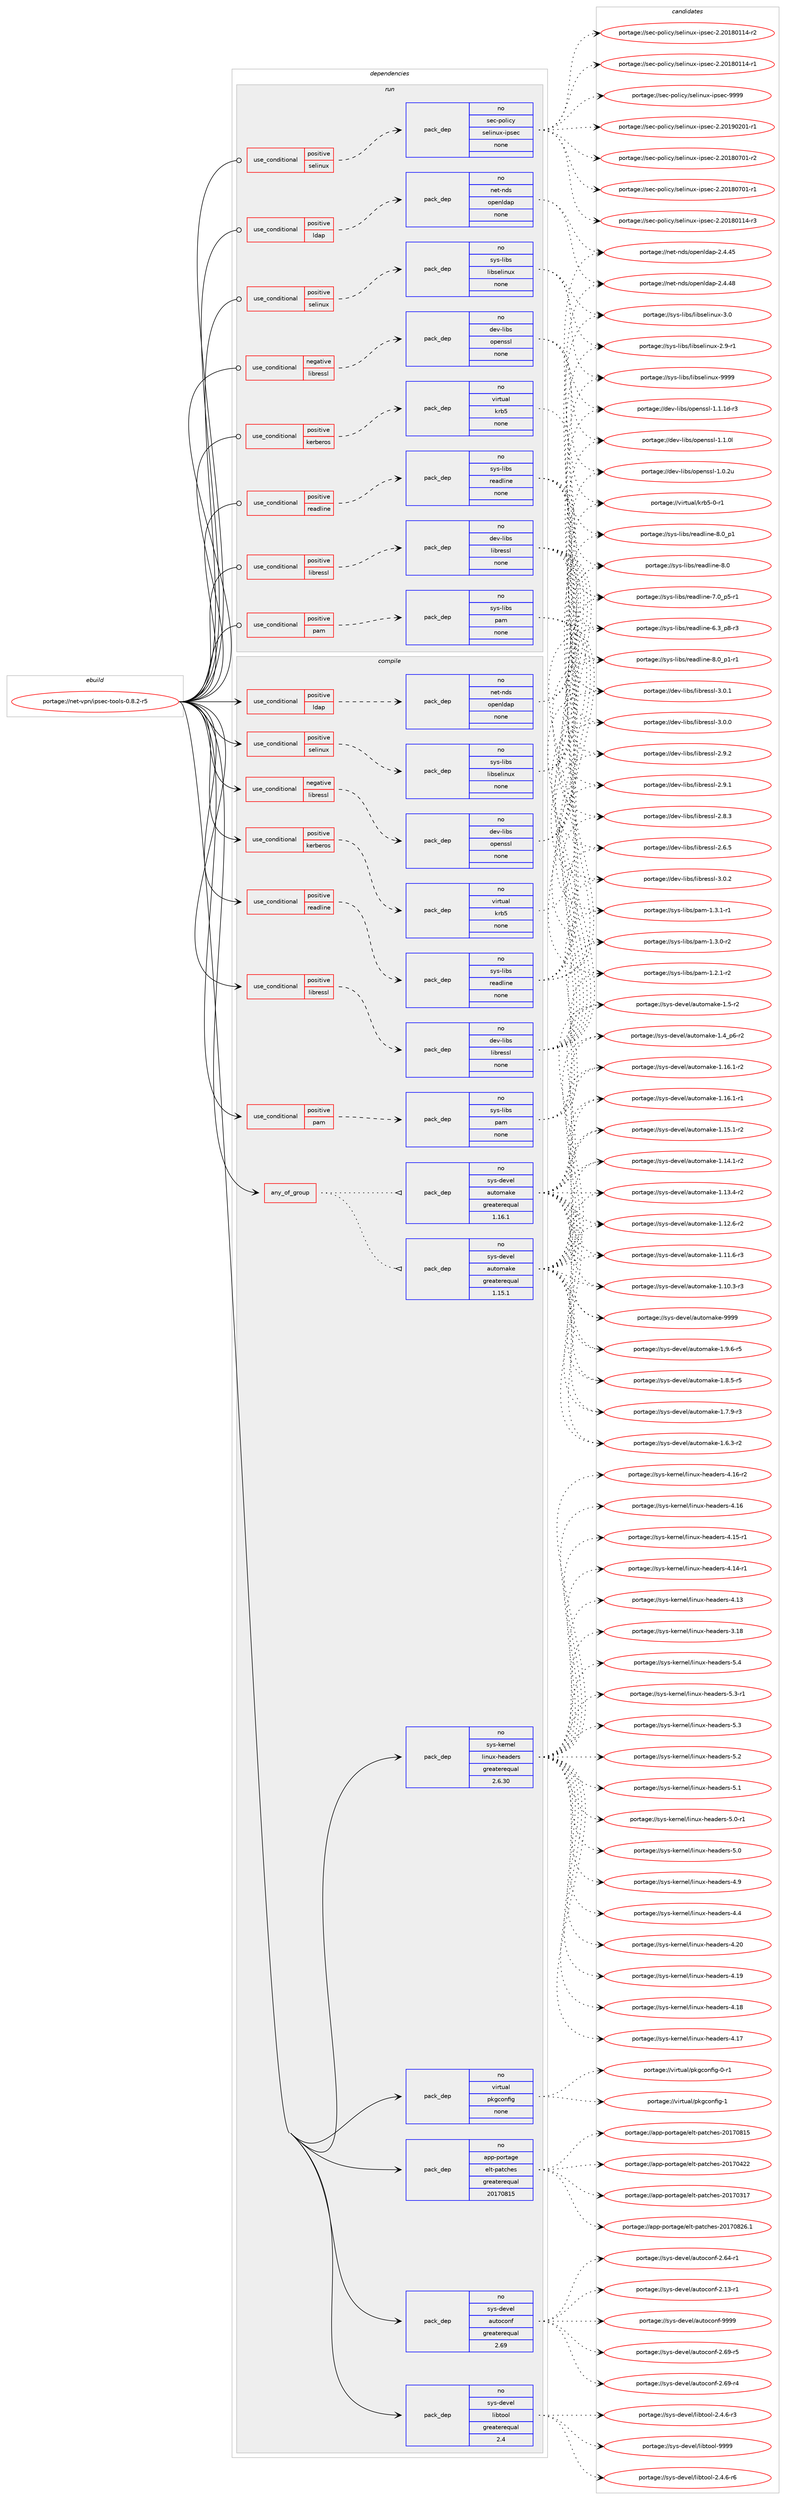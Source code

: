 digraph prolog {

# *************
# Graph options
# *************

newrank=true;
concentrate=true;
compound=true;
graph [rankdir=LR,fontname=Helvetica,fontsize=10,ranksep=1.5];#, ranksep=2.5, nodesep=0.2];
edge  [arrowhead=vee];
node  [fontname=Helvetica,fontsize=10];

# **********
# The ebuild
# **********

subgraph cluster_leftcol {
color=gray;
rank=same;
label=<<i>ebuild</i>>;
id [label="portage://net-vpn/ipsec-tools-0.8.2-r5", color=red, width=4, href="../net-vpn/ipsec-tools-0.8.2-r5.svg"];
}

# ****************
# The dependencies
# ****************

subgraph cluster_midcol {
color=gray;
label=<<i>dependencies</i>>;
subgraph cluster_compile {
fillcolor="#eeeeee";
style=filled;
label=<<i>compile</i>>;
subgraph any1892 {
dependency121969 [label=<<TABLE BORDER="0" CELLBORDER="1" CELLSPACING="0" CELLPADDING="4"><TR><TD CELLPADDING="10">any_of_group</TD></TR></TABLE>>, shape=none, color=red];subgraph pack96725 {
dependency121970 [label=<<TABLE BORDER="0" CELLBORDER="1" CELLSPACING="0" CELLPADDING="4" WIDTH="220"><TR><TD ROWSPAN="6" CELLPADDING="30">pack_dep</TD></TR><TR><TD WIDTH="110">no</TD></TR><TR><TD>sys-devel</TD></TR><TR><TD>automake</TD></TR><TR><TD>greaterequal</TD></TR><TR><TD>1.16.1</TD></TR></TABLE>>, shape=none, color=blue];
}
dependency121969:e -> dependency121970:w [weight=20,style="dotted",arrowhead="oinv"];
subgraph pack96726 {
dependency121971 [label=<<TABLE BORDER="0" CELLBORDER="1" CELLSPACING="0" CELLPADDING="4" WIDTH="220"><TR><TD ROWSPAN="6" CELLPADDING="30">pack_dep</TD></TR><TR><TD WIDTH="110">no</TD></TR><TR><TD>sys-devel</TD></TR><TR><TD>automake</TD></TR><TR><TD>greaterequal</TD></TR><TR><TD>1.15.1</TD></TR></TABLE>>, shape=none, color=blue];
}
dependency121969:e -> dependency121971:w [weight=20,style="dotted",arrowhead="oinv"];
}
id:e -> dependency121969:w [weight=20,style="solid",arrowhead="vee"];
subgraph cond23264 {
dependency121972 [label=<<TABLE BORDER="0" CELLBORDER="1" CELLSPACING="0" CELLPADDING="4"><TR><TD ROWSPAN="3" CELLPADDING="10">use_conditional</TD></TR><TR><TD>negative</TD></TR><TR><TD>libressl</TD></TR></TABLE>>, shape=none, color=red];
subgraph pack96727 {
dependency121973 [label=<<TABLE BORDER="0" CELLBORDER="1" CELLSPACING="0" CELLPADDING="4" WIDTH="220"><TR><TD ROWSPAN="6" CELLPADDING="30">pack_dep</TD></TR><TR><TD WIDTH="110">no</TD></TR><TR><TD>dev-libs</TD></TR><TR><TD>openssl</TD></TR><TR><TD>none</TD></TR><TR><TD></TD></TR></TABLE>>, shape=none, color=blue];
}
dependency121972:e -> dependency121973:w [weight=20,style="dashed",arrowhead="vee"];
}
id:e -> dependency121972:w [weight=20,style="solid",arrowhead="vee"];
subgraph cond23265 {
dependency121974 [label=<<TABLE BORDER="0" CELLBORDER="1" CELLSPACING="0" CELLPADDING="4"><TR><TD ROWSPAN="3" CELLPADDING="10">use_conditional</TD></TR><TR><TD>positive</TD></TR><TR><TD>kerberos</TD></TR></TABLE>>, shape=none, color=red];
subgraph pack96728 {
dependency121975 [label=<<TABLE BORDER="0" CELLBORDER="1" CELLSPACING="0" CELLPADDING="4" WIDTH="220"><TR><TD ROWSPAN="6" CELLPADDING="30">pack_dep</TD></TR><TR><TD WIDTH="110">no</TD></TR><TR><TD>virtual</TD></TR><TR><TD>krb5</TD></TR><TR><TD>none</TD></TR><TR><TD></TD></TR></TABLE>>, shape=none, color=blue];
}
dependency121974:e -> dependency121975:w [weight=20,style="dashed",arrowhead="vee"];
}
id:e -> dependency121974:w [weight=20,style="solid",arrowhead="vee"];
subgraph cond23266 {
dependency121976 [label=<<TABLE BORDER="0" CELLBORDER="1" CELLSPACING="0" CELLPADDING="4"><TR><TD ROWSPAN="3" CELLPADDING="10">use_conditional</TD></TR><TR><TD>positive</TD></TR><TR><TD>ldap</TD></TR></TABLE>>, shape=none, color=red];
subgraph pack96729 {
dependency121977 [label=<<TABLE BORDER="0" CELLBORDER="1" CELLSPACING="0" CELLPADDING="4" WIDTH="220"><TR><TD ROWSPAN="6" CELLPADDING="30">pack_dep</TD></TR><TR><TD WIDTH="110">no</TD></TR><TR><TD>net-nds</TD></TR><TR><TD>openldap</TD></TR><TR><TD>none</TD></TR><TR><TD></TD></TR></TABLE>>, shape=none, color=blue];
}
dependency121976:e -> dependency121977:w [weight=20,style="dashed",arrowhead="vee"];
}
id:e -> dependency121976:w [weight=20,style="solid",arrowhead="vee"];
subgraph cond23267 {
dependency121978 [label=<<TABLE BORDER="0" CELLBORDER="1" CELLSPACING="0" CELLPADDING="4"><TR><TD ROWSPAN="3" CELLPADDING="10">use_conditional</TD></TR><TR><TD>positive</TD></TR><TR><TD>libressl</TD></TR></TABLE>>, shape=none, color=red];
subgraph pack96730 {
dependency121979 [label=<<TABLE BORDER="0" CELLBORDER="1" CELLSPACING="0" CELLPADDING="4" WIDTH="220"><TR><TD ROWSPAN="6" CELLPADDING="30">pack_dep</TD></TR><TR><TD WIDTH="110">no</TD></TR><TR><TD>dev-libs</TD></TR><TR><TD>libressl</TD></TR><TR><TD>none</TD></TR><TR><TD></TD></TR></TABLE>>, shape=none, color=blue];
}
dependency121978:e -> dependency121979:w [weight=20,style="dashed",arrowhead="vee"];
}
id:e -> dependency121978:w [weight=20,style="solid",arrowhead="vee"];
subgraph cond23268 {
dependency121980 [label=<<TABLE BORDER="0" CELLBORDER="1" CELLSPACING="0" CELLPADDING="4"><TR><TD ROWSPAN="3" CELLPADDING="10">use_conditional</TD></TR><TR><TD>positive</TD></TR><TR><TD>pam</TD></TR></TABLE>>, shape=none, color=red];
subgraph pack96731 {
dependency121981 [label=<<TABLE BORDER="0" CELLBORDER="1" CELLSPACING="0" CELLPADDING="4" WIDTH="220"><TR><TD ROWSPAN="6" CELLPADDING="30">pack_dep</TD></TR><TR><TD WIDTH="110">no</TD></TR><TR><TD>sys-libs</TD></TR><TR><TD>pam</TD></TR><TR><TD>none</TD></TR><TR><TD></TD></TR></TABLE>>, shape=none, color=blue];
}
dependency121980:e -> dependency121981:w [weight=20,style="dashed",arrowhead="vee"];
}
id:e -> dependency121980:w [weight=20,style="solid",arrowhead="vee"];
subgraph cond23269 {
dependency121982 [label=<<TABLE BORDER="0" CELLBORDER="1" CELLSPACING="0" CELLPADDING="4"><TR><TD ROWSPAN="3" CELLPADDING="10">use_conditional</TD></TR><TR><TD>positive</TD></TR><TR><TD>readline</TD></TR></TABLE>>, shape=none, color=red];
subgraph pack96732 {
dependency121983 [label=<<TABLE BORDER="0" CELLBORDER="1" CELLSPACING="0" CELLPADDING="4" WIDTH="220"><TR><TD ROWSPAN="6" CELLPADDING="30">pack_dep</TD></TR><TR><TD WIDTH="110">no</TD></TR><TR><TD>sys-libs</TD></TR><TR><TD>readline</TD></TR><TR><TD>none</TD></TR><TR><TD></TD></TR></TABLE>>, shape=none, color=blue];
}
dependency121982:e -> dependency121983:w [weight=20,style="dashed",arrowhead="vee"];
}
id:e -> dependency121982:w [weight=20,style="solid",arrowhead="vee"];
subgraph cond23270 {
dependency121984 [label=<<TABLE BORDER="0" CELLBORDER="1" CELLSPACING="0" CELLPADDING="4"><TR><TD ROWSPAN="3" CELLPADDING="10">use_conditional</TD></TR><TR><TD>positive</TD></TR><TR><TD>selinux</TD></TR></TABLE>>, shape=none, color=red];
subgraph pack96733 {
dependency121985 [label=<<TABLE BORDER="0" CELLBORDER="1" CELLSPACING="0" CELLPADDING="4" WIDTH="220"><TR><TD ROWSPAN="6" CELLPADDING="30">pack_dep</TD></TR><TR><TD WIDTH="110">no</TD></TR><TR><TD>sys-libs</TD></TR><TR><TD>libselinux</TD></TR><TR><TD>none</TD></TR><TR><TD></TD></TR></TABLE>>, shape=none, color=blue];
}
dependency121984:e -> dependency121985:w [weight=20,style="dashed",arrowhead="vee"];
}
id:e -> dependency121984:w [weight=20,style="solid",arrowhead="vee"];
subgraph pack96734 {
dependency121986 [label=<<TABLE BORDER="0" CELLBORDER="1" CELLSPACING="0" CELLPADDING="4" WIDTH="220"><TR><TD ROWSPAN="6" CELLPADDING="30">pack_dep</TD></TR><TR><TD WIDTH="110">no</TD></TR><TR><TD>app-portage</TD></TR><TR><TD>elt-patches</TD></TR><TR><TD>greaterequal</TD></TR><TR><TD>20170815</TD></TR></TABLE>>, shape=none, color=blue];
}
id:e -> dependency121986:w [weight=20,style="solid",arrowhead="vee"];
subgraph pack96735 {
dependency121987 [label=<<TABLE BORDER="0" CELLBORDER="1" CELLSPACING="0" CELLPADDING="4" WIDTH="220"><TR><TD ROWSPAN="6" CELLPADDING="30">pack_dep</TD></TR><TR><TD WIDTH="110">no</TD></TR><TR><TD>sys-devel</TD></TR><TR><TD>autoconf</TD></TR><TR><TD>greaterequal</TD></TR><TR><TD>2.69</TD></TR></TABLE>>, shape=none, color=blue];
}
id:e -> dependency121987:w [weight=20,style="solid",arrowhead="vee"];
subgraph pack96736 {
dependency121988 [label=<<TABLE BORDER="0" CELLBORDER="1" CELLSPACING="0" CELLPADDING="4" WIDTH="220"><TR><TD ROWSPAN="6" CELLPADDING="30">pack_dep</TD></TR><TR><TD WIDTH="110">no</TD></TR><TR><TD>sys-devel</TD></TR><TR><TD>libtool</TD></TR><TR><TD>greaterequal</TD></TR><TR><TD>2.4</TD></TR></TABLE>>, shape=none, color=blue];
}
id:e -> dependency121988:w [weight=20,style="solid",arrowhead="vee"];
subgraph pack96737 {
dependency121989 [label=<<TABLE BORDER="0" CELLBORDER="1" CELLSPACING="0" CELLPADDING="4" WIDTH="220"><TR><TD ROWSPAN="6" CELLPADDING="30">pack_dep</TD></TR><TR><TD WIDTH="110">no</TD></TR><TR><TD>sys-kernel</TD></TR><TR><TD>linux-headers</TD></TR><TR><TD>greaterequal</TD></TR><TR><TD>2.6.30</TD></TR></TABLE>>, shape=none, color=blue];
}
id:e -> dependency121989:w [weight=20,style="solid",arrowhead="vee"];
subgraph pack96738 {
dependency121990 [label=<<TABLE BORDER="0" CELLBORDER="1" CELLSPACING="0" CELLPADDING="4" WIDTH="220"><TR><TD ROWSPAN="6" CELLPADDING="30">pack_dep</TD></TR><TR><TD WIDTH="110">no</TD></TR><TR><TD>virtual</TD></TR><TR><TD>pkgconfig</TD></TR><TR><TD>none</TD></TR><TR><TD></TD></TR></TABLE>>, shape=none, color=blue];
}
id:e -> dependency121990:w [weight=20,style="solid",arrowhead="vee"];
}
subgraph cluster_compileandrun {
fillcolor="#eeeeee";
style=filled;
label=<<i>compile and run</i>>;
}
subgraph cluster_run {
fillcolor="#eeeeee";
style=filled;
label=<<i>run</i>>;
subgraph cond23271 {
dependency121991 [label=<<TABLE BORDER="0" CELLBORDER="1" CELLSPACING="0" CELLPADDING="4"><TR><TD ROWSPAN="3" CELLPADDING="10">use_conditional</TD></TR><TR><TD>negative</TD></TR><TR><TD>libressl</TD></TR></TABLE>>, shape=none, color=red];
subgraph pack96739 {
dependency121992 [label=<<TABLE BORDER="0" CELLBORDER="1" CELLSPACING="0" CELLPADDING="4" WIDTH="220"><TR><TD ROWSPAN="6" CELLPADDING="30">pack_dep</TD></TR><TR><TD WIDTH="110">no</TD></TR><TR><TD>dev-libs</TD></TR><TR><TD>openssl</TD></TR><TR><TD>none</TD></TR><TR><TD></TD></TR></TABLE>>, shape=none, color=blue];
}
dependency121991:e -> dependency121992:w [weight=20,style="dashed",arrowhead="vee"];
}
id:e -> dependency121991:w [weight=20,style="solid",arrowhead="odot"];
subgraph cond23272 {
dependency121993 [label=<<TABLE BORDER="0" CELLBORDER="1" CELLSPACING="0" CELLPADDING="4"><TR><TD ROWSPAN="3" CELLPADDING="10">use_conditional</TD></TR><TR><TD>positive</TD></TR><TR><TD>kerberos</TD></TR></TABLE>>, shape=none, color=red];
subgraph pack96740 {
dependency121994 [label=<<TABLE BORDER="0" CELLBORDER="1" CELLSPACING="0" CELLPADDING="4" WIDTH="220"><TR><TD ROWSPAN="6" CELLPADDING="30">pack_dep</TD></TR><TR><TD WIDTH="110">no</TD></TR><TR><TD>virtual</TD></TR><TR><TD>krb5</TD></TR><TR><TD>none</TD></TR><TR><TD></TD></TR></TABLE>>, shape=none, color=blue];
}
dependency121993:e -> dependency121994:w [weight=20,style="dashed",arrowhead="vee"];
}
id:e -> dependency121993:w [weight=20,style="solid",arrowhead="odot"];
subgraph cond23273 {
dependency121995 [label=<<TABLE BORDER="0" CELLBORDER="1" CELLSPACING="0" CELLPADDING="4"><TR><TD ROWSPAN="3" CELLPADDING="10">use_conditional</TD></TR><TR><TD>positive</TD></TR><TR><TD>ldap</TD></TR></TABLE>>, shape=none, color=red];
subgraph pack96741 {
dependency121996 [label=<<TABLE BORDER="0" CELLBORDER="1" CELLSPACING="0" CELLPADDING="4" WIDTH="220"><TR><TD ROWSPAN="6" CELLPADDING="30">pack_dep</TD></TR><TR><TD WIDTH="110">no</TD></TR><TR><TD>net-nds</TD></TR><TR><TD>openldap</TD></TR><TR><TD>none</TD></TR><TR><TD></TD></TR></TABLE>>, shape=none, color=blue];
}
dependency121995:e -> dependency121996:w [weight=20,style="dashed",arrowhead="vee"];
}
id:e -> dependency121995:w [weight=20,style="solid",arrowhead="odot"];
subgraph cond23274 {
dependency121997 [label=<<TABLE BORDER="0" CELLBORDER="1" CELLSPACING="0" CELLPADDING="4"><TR><TD ROWSPAN="3" CELLPADDING="10">use_conditional</TD></TR><TR><TD>positive</TD></TR><TR><TD>libressl</TD></TR></TABLE>>, shape=none, color=red];
subgraph pack96742 {
dependency121998 [label=<<TABLE BORDER="0" CELLBORDER="1" CELLSPACING="0" CELLPADDING="4" WIDTH="220"><TR><TD ROWSPAN="6" CELLPADDING="30">pack_dep</TD></TR><TR><TD WIDTH="110">no</TD></TR><TR><TD>dev-libs</TD></TR><TR><TD>libressl</TD></TR><TR><TD>none</TD></TR><TR><TD></TD></TR></TABLE>>, shape=none, color=blue];
}
dependency121997:e -> dependency121998:w [weight=20,style="dashed",arrowhead="vee"];
}
id:e -> dependency121997:w [weight=20,style="solid",arrowhead="odot"];
subgraph cond23275 {
dependency121999 [label=<<TABLE BORDER="0" CELLBORDER="1" CELLSPACING="0" CELLPADDING="4"><TR><TD ROWSPAN="3" CELLPADDING="10">use_conditional</TD></TR><TR><TD>positive</TD></TR><TR><TD>pam</TD></TR></TABLE>>, shape=none, color=red];
subgraph pack96743 {
dependency122000 [label=<<TABLE BORDER="0" CELLBORDER="1" CELLSPACING="0" CELLPADDING="4" WIDTH="220"><TR><TD ROWSPAN="6" CELLPADDING="30">pack_dep</TD></TR><TR><TD WIDTH="110">no</TD></TR><TR><TD>sys-libs</TD></TR><TR><TD>pam</TD></TR><TR><TD>none</TD></TR><TR><TD></TD></TR></TABLE>>, shape=none, color=blue];
}
dependency121999:e -> dependency122000:w [weight=20,style="dashed",arrowhead="vee"];
}
id:e -> dependency121999:w [weight=20,style="solid",arrowhead="odot"];
subgraph cond23276 {
dependency122001 [label=<<TABLE BORDER="0" CELLBORDER="1" CELLSPACING="0" CELLPADDING="4"><TR><TD ROWSPAN="3" CELLPADDING="10">use_conditional</TD></TR><TR><TD>positive</TD></TR><TR><TD>readline</TD></TR></TABLE>>, shape=none, color=red];
subgraph pack96744 {
dependency122002 [label=<<TABLE BORDER="0" CELLBORDER="1" CELLSPACING="0" CELLPADDING="4" WIDTH="220"><TR><TD ROWSPAN="6" CELLPADDING="30">pack_dep</TD></TR><TR><TD WIDTH="110">no</TD></TR><TR><TD>sys-libs</TD></TR><TR><TD>readline</TD></TR><TR><TD>none</TD></TR><TR><TD></TD></TR></TABLE>>, shape=none, color=blue];
}
dependency122001:e -> dependency122002:w [weight=20,style="dashed",arrowhead="vee"];
}
id:e -> dependency122001:w [weight=20,style="solid",arrowhead="odot"];
subgraph cond23277 {
dependency122003 [label=<<TABLE BORDER="0" CELLBORDER="1" CELLSPACING="0" CELLPADDING="4"><TR><TD ROWSPAN="3" CELLPADDING="10">use_conditional</TD></TR><TR><TD>positive</TD></TR><TR><TD>selinux</TD></TR></TABLE>>, shape=none, color=red];
subgraph pack96745 {
dependency122004 [label=<<TABLE BORDER="0" CELLBORDER="1" CELLSPACING="0" CELLPADDING="4" WIDTH="220"><TR><TD ROWSPAN="6" CELLPADDING="30">pack_dep</TD></TR><TR><TD WIDTH="110">no</TD></TR><TR><TD>sec-policy</TD></TR><TR><TD>selinux-ipsec</TD></TR><TR><TD>none</TD></TR><TR><TD></TD></TR></TABLE>>, shape=none, color=blue];
}
dependency122003:e -> dependency122004:w [weight=20,style="dashed",arrowhead="vee"];
}
id:e -> dependency122003:w [weight=20,style="solid",arrowhead="odot"];
subgraph cond23278 {
dependency122005 [label=<<TABLE BORDER="0" CELLBORDER="1" CELLSPACING="0" CELLPADDING="4"><TR><TD ROWSPAN="3" CELLPADDING="10">use_conditional</TD></TR><TR><TD>positive</TD></TR><TR><TD>selinux</TD></TR></TABLE>>, shape=none, color=red];
subgraph pack96746 {
dependency122006 [label=<<TABLE BORDER="0" CELLBORDER="1" CELLSPACING="0" CELLPADDING="4" WIDTH="220"><TR><TD ROWSPAN="6" CELLPADDING="30">pack_dep</TD></TR><TR><TD WIDTH="110">no</TD></TR><TR><TD>sys-libs</TD></TR><TR><TD>libselinux</TD></TR><TR><TD>none</TD></TR><TR><TD></TD></TR></TABLE>>, shape=none, color=blue];
}
dependency122005:e -> dependency122006:w [weight=20,style="dashed",arrowhead="vee"];
}
id:e -> dependency122005:w [weight=20,style="solid",arrowhead="odot"];
}
}

# **************
# The candidates
# **************

subgraph cluster_choices {
rank=same;
color=gray;
label=<<i>candidates</i>>;

subgraph choice96725 {
color=black;
nodesep=1;
choice115121115451001011181011084797117116111109971071014557575757 [label="portage://sys-devel/automake-9999", color=red, width=4,href="../sys-devel/automake-9999.svg"];
choice115121115451001011181011084797117116111109971071014549465746544511453 [label="portage://sys-devel/automake-1.9.6-r5", color=red, width=4,href="../sys-devel/automake-1.9.6-r5.svg"];
choice115121115451001011181011084797117116111109971071014549465646534511453 [label="portage://sys-devel/automake-1.8.5-r5", color=red, width=4,href="../sys-devel/automake-1.8.5-r5.svg"];
choice115121115451001011181011084797117116111109971071014549465546574511451 [label="portage://sys-devel/automake-1.7.9-r3", color=red, width=4,href="../sys-devel/automake-1.7.9-r3.svg"];
choice115121115451001011181011084797117116111109971071014549465446514511450 [label="portage://sys-devel/automake-1.6.3-r2", color=red, width=4,href="../sys-devel/automake-1.6.3-r2.svg"];
choice11512111545100101118101108479711711611110997107101454946534511450 [label="portage://sys-devel/automake-1.5-r2", color=red, width=4,href="../sys-devel/automake-1.5-r2.svg"];
choice115121115451001011181011084797117116111109971071014549465295112544511450 [label="portage://sys-devel/automake-1.4_p6-r2", color=red, width=4,href="../sys-devel/automake-1.4_p6-r2.svg"];
choice11512111545100101118101108479711711611110997107101454946495446494511450 [label="portage://sys-devel/automake-1.16.1-r2", color=red, width=4,href="../sys-devel/automake-1.16.1-r2.svg"];
choice11512111545100101118101108479711711611110997107101454946495446494511449 [label="portage://sys-devel/automake-1.16.1-r1", color=red, width=4,href="../sys-devel/automake-1.16.1-r1.svg"];
choice11512111545100101118101108479711711611110997107101454946495346494511450 [label="portage://sys-devel/automake-1.15.1-r2", color=red, width=4,href="../sys-devel/automake-1.15.1-r2.svg"];
choice11512111545100101118101108479711711611110997107101454946495246494511450 [label="portage://sys-devel/automake-1.14.1-r2", color=red, width=4,href="../sys-devel/automake-1.14.1-r2.svg"];
choice11512111545100101118101108479711711611110997107101454946495146524511450 [label="portage://sys-devel/automake-1.13.4-r2", color=red, width=4,href="../sys-devel/automake-1.13.4-r2.svg"];
choice11512111545100101118101108479711711611110997107101454946495046544511450 [label="portage://sys-devel/automake-1.12.6-r2", color=red, width=4,href="../sys-devel/automake-1.12.6-r2.svg"];
choice11512111545100101118101108479711711611110997107101454946494946544511451 [label="portage://sys-devel/automake-1.11.6-r3", color=red, width=4,href="../sys-devel/automake-1.11.6-r3.svg"];
choice11512111545100101118101108479711711611110997107101454946494846514511451 [label="portage://sys-devel/automake-1.10.3-r3", color=red, width=4,href="../sys-devel/automake-1.10.3-r3.svg"];
dependency121970:e -> choice115121115451001011181011084797117116111109971071014557575757:w [style=dotted,weight="100"];
dependency121970:e -> choice115121115451001011181011084797117116111109971071014549465746544511453:w [style=dotted,weight="100"];
dependency121970:e -> choice115121115451001011181011084797117116111109971071014549465646534511453:w [style=dotted,weight="100"];
dependency121970:e -> choice115121115451001011181011084797117116111109971071014549465546574511451:w [style=dotted,weight="100"];
dependency121970:e -> choice115121115451001011181011084797117116111109971071014549465446514511450:w [style=dotted,weight="100"];
dependency121970:e -> choice11512111545100101118101108479711711611110997107101454946534511450:w [style=dotted,weight="100"];
dependency121970:e -> choice115121115451001011181011084797117116111109971071014549465295112544511450:w [style=dotted,weight="100"];
dependency121970:e -> choice11512111545100101118101108479711711611110997107101454946495446494511450:w [style=dotted,weight="100"];
dependency121970:e -> choice11512111545100101118101108479711711611110997107101454946495446494511449:w [style=dotted,weight="100"];
dependency121970:e -> choice11512111545100101118101108479711711611110997107101454946495346494511450:w [style=dotted,weight="100"];
dependency121970:e -> choice11512111545100101118101108479711711611110997107101454946495246494511450:w [style=dotted,weight="100"];
dependency121970:e -> choice11512111545100101118101108479711711611110997107101454946495146524511450:w [style=dotted,weight="100"];
dependency121970:e -> choice11512111545100101118101108479711711611110997107101454946495046544511450:w [style=dotted,weight="100"];
dependency121970:e -> choice11512111545100101118101108479711711611110997107101454946494946544511451:w [style=dotted,weight="100"];
dependency121970:e -> choice11512111545100101118101108479711711611110997107101454946494846514511451:w [style=dotted,weight="100"];
}
subgraph choice96726 {
color=black;
nodesep=1;
choice115121115451001011181011084797117116111109971071014557575757 [label="portage://sys-devel/automake-9999", color=red, width=4,href="../sys-devel/automake-9999.svg"];
choice115121115451001011181011084797117116111109971071014549465746544511453 [label="portage://sys-devel/automake-1.9.6-r5", color=red, width=4,href="../sys-devel/automake-1.9.6-r5.svg"];
choice115121115451001011181011084797117116111109971071014549465646534511453 [label="portage://sys-devel/automake-1.8.5-r5", color=red, width=4,href="../sys-devel/automake-1.8.5-r5.svg"];
choice115121115451001011181011084797117116111109971071014549465546574511451 [label="portage://sys-devel/automake-1.7.9-r3", color=red, width=4,href="../sys-devel/automake-1.7.9-r3.svg"];
choice115121115451001011181011084797117116111109971071014549465446514511450 [label="portage://sys-devel/automake-1.6.3-r2", color=red, width=4,href="../sys-devel/automake-1.6.3-r2.svg"];
choice11512111545100101118101108479711711611110997107101454946534511450 [label="portage://sys-devel/automake-1.5-r2", color=red, width=4,href="../sys-devel/automake-1.5-r2.svg"];
choice115121115451001011181011084797117116111109971071014549465295112544511450 [label="portage://sys-devel/automake-1.4_p6-r2", color=red, width=4,href="../sys-devel/automake-1.4_p6-r2.svg"];
choice11512111545100101118101108479711711611110997107101454946495446494511450 [label="portage://sys-devel/automake-1.16.1-r2", color=red, width=4,href="../sys-devel/automake-1.16.1-r2.svg"];
choice11512111545100101118101108479711711611110997107101454946495446494511449 [label="portage://sys-devel/automake-1.16.1-r1", color=red, width=4,href="../sys-devel/automake-1.16.1-r1.svg"];
choice11512111545100101118101108479711711611110997107101454946495346494511450 [label="portage://sys-devel/automake-1.15.1-r2", color=red, width=4,href="../sys-devel/automake-1.15.1-r2.svg"];
choice11512111545100101118101108479711711611110997107101454946495246494511450 [label="portage://sys-devel/automake-1.14.1-r2", color=red, width=4,href="../sys-devel/automake-1.14.1-r2.svg"];
choice11512111545100101118101108479711711611110997107101454946495146524511450 [label="portage://sys-devel/automake-1.13.4-r2", color=red, width=4,href="../sys-devel/automake-1.13.4-r2.svg"];
choice11512111545100101118101108479711711611110997107101454946495046544511450 [label="portage://sys-devel/automake-1.12.6-r2", color=red, width=4,href="../sys-devel/automake-1.12.6-r2.svg"];
choice11512111545100101118101108479711711611110997107101454946494946544511451 [label="portage://sys-devel/automake-1.11.6-r3", color=red, width=4,href="../sys-devel/automake-1.11.6-r3.svg"];
choice11512111545100101118101108479711711611110997107101454946494846514511451 [label="portage://sys-devel/automake-1.10.3-r3", color=red, width=4,href="../sys-devel/automake-1.10.3-r3.svg"];
dependency121971:e -> choice115121115451001011181011084797117116111109971071014557575757:w [style=dotted,weight="100"];
dependency121971:e -> choice115121115451001011181011084797117116111109971071014549465746544511453:w [style=dotted,weight="100"];
dependency121971:e -> choice115121115451001011181011084797117116111109971071014549465646534511453:w [style=dotted,weight="100"];
dependency121971:e -> choice115121115451001011181011084797117116111109971071014549465546574511451:w [style=dotted,weight="100"];
dependency121971:e -> choice115121115451001011181011084797117116111109971071014549465446514511450:w [style=dotted,weight="100"];
dependency121971:e -> choice11512111545100101118101108479711711611110997107101454946534511450:w [style=dotted,weight="100"];
dependency121971:e -> choice115121115451001011181011084797117116111109971071014549465295112544511450:w [style=dotted,weight="100"];
dependency121971:e -> choice11512111545100101118101108479711711611110997107101454946495446494511450:w [style=dotted,weight="100"];
dependency121971:e -> choice11512111545100101118101108479711711611110997107101454946495446494511449:w [style=dotted,weight="100"];
dependency121971:e -> choice11512111545100101118101108479711711611110997107101454946495346494511450:w [style=dotted,weight="100"];
dependency121971:e -> choice11512111545100101118101108479711711611110997107101454946495246494511450:w [style=dotted,weight="100"];
dependency121971:e -> choice11512111545100101118101108479711711611110997107101454946495146524511450:w [style=dotted,weight="100"];
dependency121971:e -> choice11512111545100101118101108479711711611110997107101454946495046544511450:w [style=dotted,weight="100"];
dependency121971:e -> choice11512111545100101118101108479711711611110997107101454946494946544511451:w [style=dotted,weight="100"];
dependency121971:e -> choice11512111545100101118101108479711711611110997107101454946494846514511451:w [style=dotted,weight="100"];
}
subgraph choice96727 {
color=black;
nodesep=1;
choice1001011184510810598115471111121011101151151084549464946491004511451 [label="portage://dev-libs/openssl-1.1.1d-r3", color=red, width=4,href="../dev-libs/openssl-1.1.1d-r3.svg"];
choice100101118451081059811547111112101110115115108454946494648108 [label="portage://dev-libs/openssl-1.1.0l", color=red, width=4,href="../dev-libs/openssl-1.1.0l.svg"];
choice100101118451081059811547111112101110115115108454946484650117 [label="portage://dev-libs/openssl-1.0.2u", color=red, width=4,href="../dev-libs/openssl-1.0.2u.svg"];
dependency121973:e -> choice1001011184510810598115471111121011101151151084549464946491004511451:w [style=dotted,weight="100"];
dependency121973:e -> choice100101118451081059811547111112101110115115108454946494648108:w [style=dotted,weight="100"];
dependency121973:e -> choice100101118451081059811547111112101110115115108454946484650117:w [style=dotted,weight="100"];
}
subgraph choice96728 {
color=black;
nodesep=1;
choice1181051141161179710847107114985345484511449 [label="portage://virtual/krb5-0-r1", color=red, width=4,href="../virtual/krb5-0-r1.svg"];
dependency121975:e -> choice1181051141161179710847107114985345484511449:w [style=dotted,weight="100"];
}
subgraph choice96729 {
color=black;
nodesep=1;
choice11010111645110100115471111121011101081009711245504652465256 [label="portage://net-nds/openldap-2.4.48", color=red, width=4,href="../net-nds/openldap-2.4.48.svg"];
choice11010111645110100115471111121011101081009711245504652465253 [label="portage://net-nds/openldap-2.4.45", color=red, width=4,href="../net-nds/openldap-2.4.45.svg"];
dependency121977:e -> choice11010111645110100115471111121011101081009711245504652465256:w [style=dotted,weight="100"];
dependency121977:e -> choice11010111645110100115471111121011101081009711245504652465253:w [style=dotted,weight="100"];
}
subgraph choice96730 {
color=black;
nodesep=1;
choice10010111845108105981154710810598114101115115108455146484650 [label="portage://dev-libs/libressl-3.0.2", color=red, width=4,href="../dev-libs/libressl-3.0.2.svg"];
choice10010111845108105981154710810598114101115115108455146484649 [label="portage://dev-libs/libressl-3.0.1", color=red, width=4,href="../dev-libs/libressl-3.0.1.svg"];
choice10010111845108105981154710810598114101115115108455146484648 [label="portage://dev-libs/libressl-3.0.0", color=red, width=4,href="../dev-libs/libressl-3.0.0.svg"];
choice10010111845108105981154710810598114101115115108455046574650 [label="portage://dev-libs/libressl-2.9.2", color=red, width=4,href="../dev-libs/libressl-2.9.2.svg"];
choice10010111845108105981154710810598114101115115108455046574649 [label="portage://dev-libs/libressl-2.9.1", color=red, width=4,href="../dev-libs/libressl-2.9.1.svg"];
choice10010111845108105981154710810598114101115115108455046564651 [label="portage://dev-libs/libressl-2.8.3", color=red, width=4,href="../dev-libs/libressl-2.8.3.svg"];
choice10010111845108105981154710810598114101115115108455046544653 [label="portage://dev-libs/libressl-2.6.5", color=red, width=4,href="../dev-libs/libressl-2.6.5.svg"];
dependency121979:e -> choice10010111845108105981154710810598114101115115108455146484650:w [style=dotted,weight="100"];
dependency121979:e -> choice10010111845108105981154710810598114101115115108455146484649:w [style=dotted,weight="100"];
dependency121979:e -> choice10010111845108105981154710810598114101115115108455146484648:w [style=dotted,weight="100"];
dependency121979:e -> choice10010111845108105981154710810598114101115115108455046574650:w [style=dotted,weight="100"];
dependency121979:e -> choice10010111845108105981154710810598114101115115108455046574649:w [style=dotted,weight="100"];
dependency121979:e -> choice10010111845108105981154710810598114101115115108455046564651:w [style=dotted,weight="100"];
dependency121979:e -> choice10010111845108105981154710810598114101115115108455046544653:w [style=dotted,weight="100"];
}
subgraph choice96731 {
color=black;
nodesep=1;
choice115121115451081059811547112971094549465146494511449 [label="portage://sys-libs/pam-1.3.1-r1", color=red, width=4,href="../sys-libs/pam-1.3.1-r1.svg"];
choice115121115451081059811547112971094549465146484511450 [label="portage://sys-libs/pam-1.3.0-r2", color=red, width=4,href="../sys-libs/pam-1.3.0-r2.svg"];
choice115121115451081059811547112971094549465046494511450 [label="portage://sys-libs/pam-1.2.1-r2", color=red, width=4,href="../sys-libs/pam-1.2.1-r2.svg"];
dependency121981:e -> choice115121115451081059811547112971094549465146494511449:w [style=dotted,weight="100"];
dependency121981:e -> choice115121115451081059811547112971094549465146484511450:w [style=dotted,weight="100"];
dependency121981:e -> choice115121115451081059811547112971094549465046494511450:w [style=dotted,weight="100"];
}
subgraph choice96732 {
color=black;
nodesep=1;
choice115121115451081059811547114101971001081051101014556464895112494511449 [label="portage://sys-libs/readline-8.0_p1-r1", color=red, width=4,href="../sys-libs/readline-8.0_p1-r1.svg"];
choice11512111545108105981154711410197100108105110101455646489511249 [label="portage://sys-libs/readline-8.0_p1", color=red, width=4,href="../sys-libs/readline-8.0_p1.svg"];
choice1151211154510810598115471141019710010810511010145564648 [label="portage://sys-libs/readline-8.0", color=red, width=4,href="../sys-libs/readline-8.0.svg"];
choice115121115451081059811547114101971001081051101014555464895112534511449 [label="portage://sys-libs/readline-7.0_p5-r1", color=red, width=4,href="../sys-libs/readline-7.0_p5-r1.svg"];
choice115121115451081059811547114101971001081051101014554465195112564511451 [label="portage://sys-libs/readline-6.3_p8-r3", color=red, width=4,href="../sys-libs/readline-6.3_p8-r3.svg"];
dependency121983:e -> choice115121115451081059811547114101971001081051101014556464895112494511449:w [style=dotted,weight="100"];
dependency121983:e -> choice11512111545108105981154711410197100108105110101455646489511249:w [style=dotted,weight="100"];
dependency121983:e -> choice1151211154510810598115471141019710010810511010145564648:w [style=dotted,weight="100"];
dependency121983:e -> choice115121115451081059811547114101971001081051101014555464895112534511449:w [style=dotted,weight="100"];
dependency121983:e -> choice115121115451081059811547114101971001081051101014554465195112564511451:w [style=dotted,weight="100"];
}
subgraph choice96733 {
color=black;
nodesep=1;
choice115121115451081059811547108105981151011081051101171204557575757 [label="portage://sys-libs/libselinux-9999", color=red, width=4,href="../sys-libs/libselinux-9999.svg"];
choice1151211154510810598115471081059811510110810511011712045514648 [label="portage://sys-libs/libselinux-3.0", color=red, width=4,href="../sys-libs/libselinux-3.0.svg"];
choice11512111545108105981154710810598115101108105110117120455046574511449 [label="portage://sys-libs/libselinux-2.9-r1", color=red, width=4,href="../sys-libs/libselinux-2.9-r1.svg"];
dependency121985:e -> choice115121115451081059811547108105981151011081051101171204557575757:w [style=dotted,weight="100"];
dependency121985:e -> choice1151211154510810598115471081059811510110810511011712045514648:w [style=dotted,weight="100"];
dependency121985:e -> choice11512111545108105981154710810598115101108105110117120455046574511449:w [style=dotted,weight="100"];
}
subgraph choice96734 {
color=black;
nodesep=1;
choice971121124511211111411697103101471011081164511297116991041011154550484955485650544649 [label="portage://app-portage/elt-patches-20170826.1", color=red, width=4,href="../app-portage/elt-patches-20170826.1.svg"];
choice97112112451121111141169710310147101108116451129711699104101115455048495548564953 [label="portage://app-portage/elt-patches-20170815", color=red, width=4,href="../app-portage/elt-patches-20170815.svg"];
choice97112112451121111141169710310147101108116451129711699104101115455048495548525050 [label="portage://app-portage/elt-patches-20170422", color=red, width=4,href="../app-portage/elt-patches-20170422.svg"];
choice97112112451121111141169710310147101108116451129711699104101115455048495548514955 [label="portage://app-portage/elt-patches-20170317", color=red, width=4,href="../app-portage/elt-patches-20170317.svg"];
dependency121986:e -> choice971121124511211111411697103101471011081164511297116991041011154550484955485650544649:w [style=dotted,weight="100"];
dependency121986:e -> choice97112112451121111141169710310147101108116451129711699104101115455048495548564953:w [style=dotted,weight="100"];
dependency121986:e -> choice97112112451121111141169710310147101108116451129711699104101115455048495548525050:w [style=dotted,weight="100"];
dependency121986:e -> choice97112112451121111141169710310147101108116451129711699104101115455048495548514955:w [style=dotted,weight="100"];
}
subgraph choice96735 {
color=black;
nodesep=1;
choice115121115451001011181011084797117116111991111101024557575757 [label="portage://sys-devel/autoconf-9999", color=red, width=4,href="../sys-devel/autoconf-9999.svg"];
choice1151211154510010111810110847971171161119911111010245504654574511453 [label="portage://sys-devel/autoconf-2.69-r5", color=red, width=4,href="../sys-devel/autoconf-2.69-r5.svg"];
choice1151211154510010111810110847971171161119911111010245504654574511452 [label="portage://sys-devel/autoconf-2.69-r4", color=red, width=4,href="../sys-devel/autoconf-2.69-r4.svg"];
choice1151211154510010111810110847971171161119911111010245504654524511449 [label="portage://sys-devel/autoconf-2.64-r1", color=red, width=4,href="../sys-devel/autoconf-2.64-r1.svg"];
choice1151211154510010111810110847971171161119911111010245504649514511449 [label="portage://sys-devel/autoconf-2.13-r1", color=red, width=4,href="../sys-devel/autoconf-2.13-r1.svg"];
dependency121987:e -> choice115121115451001011181011084797117116111991111101024557575757:w [style=dotted,weight="100"];
dependency121987:e -> choice1151211154510010111810110847971171161119911111010245504654574511453:w [style=dotted,weight="100"];
dependency121987:e -> choice1151211154510010111810110847971171161119911111010245504654574511452:w [style=dotted,weight="100"];
dependency121987:e -> choice1151211154510010111810110847971171161119911111010245504654524511449:w [style=dotted,weight="100"];
dependency121987:e -> choice1151211154510010111810110847971171161119911111010245504649514511449:w [style=dotted,weight="100"];
}
subgraph choice96736 {
color=black;
nodesep=1;
choice1151211154510010111810110847108105981161111111084557575757 [label="portage://sys-devel/libtool-9999", color=red, width=4,href="../sys-devel/libtool-9999.svg"];
choice1151211154510010111810110847108105981161111111084550465246544511454 [label="portage://sys-devel/libtool-2.4.6-r6", color=red, width=4,href="../sys-devel/libtool-2.4.6-r6.svg"];
choice1151211154510010111810110847108105981161111111084550465246544511451 [label="portage://sys-devel/libtool-2.4.6-r3", color=red, width=4,href="../sys-devel/libtool-2.4.6-r3.svg"];
dependency121988:e -> choice1151211154510010111810110847108105981161111111084557575757:w [style=dotted,weight="100"];
dependency121988:e -> choice1151211154510010111810110847108105981161111111084550465246544511454:w [style=dotted,weight="100"];
dependency121988:e -> choice1151211154510010111810110847108105981161111111084550465246544511451:w [style=dotted,weight="100"];
}
subgraph choice96737 {
color=black;
nodesep=1;
choice1151211154510710111411010110847108105110117120451041019710010111411545534652 [label="portage://sys-kernel/linux-headers-5.4", color=red, width=4,href="../sys-kernel/linux-headers-5.4.svg"];
choice11512111545107101114110101108471081051101171204510410197100101114115455346514511449 [label="portage://sys-kernel/linux-headers-5.3-r1", color=red, width=4,href="../sys-kernel/linux-headers-5.3-r1.svg"];
choice1151211154510710111411010110847108105110117120451041019710010111411545534651 [label="portage://sys-kernel/linux-headers-5.3", color=red, width=4,href="../sys-kernel/linux-headers-5.3.svg"];
choice1151211154510710111411010110847108105110117120451041019710010111411545534650 [label="portage://sys-kernel/linux-headers-5.2", color=red, width=4,href="../sys-kernel/linux-headers-5.2.svg"];
choice1151211154510710111411010110847108105110117120451041019710010111411545534649 [label="portage://sys-kernel/linux-headers-5.1", color=red, width=4,href="../sys-kernel/linux-headers-5.1.svg"];
choice11512111545107101114110101108471081051101171204510410197100101114115455346484511449 [label="portage://sys-kernel/linux-headers-5.0-r1", color=red, width=4,href="../sys-kernel/linux-headers-5.0-r1.svg"];
choice1151211154510710111411010110847108105110117120451041019710010111411545534648 [label="portage://sys-kernel/linux-headers-5.0", color=red, width=4,href="../sys-kernel/linux-headers-5.0.svg"];
choice1151211154510710111411010110847108105110117120451041019710010111411545524657 [label="portage://sys-kernel/linux-headers-4.9", color=red, width=4,href="../sys-kernel/linux-headers-4.9.svg"];
choice1151211154510710111411010110847108105110117120451041019710010111411545524652 [label="portage://sys-kernel/linux-headers-4.4", color=red, width=4,href="../sys-kernel/linux-headers-4.4.svg"];
choice115121115451071011141101011084710810511011712045104101971001011141154552465048 [label="portage://sys-kernel/linux-headers-4.20", color=red, width=4,href="../sys-kernel/linux-headers-4.20.svg"];
choice115121115451071011141101011084710810511011712045104101971001011141154552464957 [label="portage://sys-kernel/linux-headers-4.19", color=red, width=4,href="../sys-kernel/linux-headers-4.19.svg"];
choice115121115451071011141101011084710810511011712045104101971001011141154552464956 [label="portage://sys-kernel/linux-headers-4.18", color=red, width=4,href="../sys-kernel/linux-headers-4.18.svg"];
choice115121115451071011141101011084710810511011712045104101971001011141154552464955 [label="portage://sys-kernel/linux-headers-4.17", color=red, width=4,href="../sys-kernel/linux-headers-4.17.svg"];
choice1151211154510710111411010110847108105110117120451041019710010111411545524649544511450 [label="portage://sys-kernel/linux-headers-4.16-r2", color=red, width=4,href="../sys-kernel/linux-headers-4.16-r2.svg"];
choice115121115451071011141101011084710810511011712045104101971001011141154552464954 [label="portage://sys-kernel/linux-headers-4.16", color=red, width=4,href="../sys-kernel/linux-headers-4.16.svg"];
choice1151211154510710111411010110847108105110117120451041019710010111411545524649534511449 [label="portage://sys-kernel/linux-headers-4.15-r1", color=red, width=4,href="../sys-kernel/linux-headers-4.15-r1.svg"];
choice1151211154510710111411010110847108105110117120451041019710010111411545524649524511449 [label="portage://sys-kernel/linux-headers-4.14-r1", color=red, width=4,href="../sys-kernel/linux-headers-4.14-r1.svg"];
choice115121115451071011141101011084710810511011712045104101971001011141154552464951 [label="portage://sys-kernel/linux-headers-4.13", color=red, width=4,href="../sys-kernel/linux-headers-4.13.svg"];
choice115121115451071011141101011084710810511011712045104101971001011141154551464956 [label="portage://sys-kernel/linux-headers-3.18", color=red, width=4,href="../sys-kernel/linux-headers-3.18.svg"];
dependency121989:e -> choice1151211154510710111411010110847108105110117120451041019710010111411545534652:w [style=dotted,weight="100"];
dependency121989:e -> choice11512111545107101114110101108471081051101171204510410197100101114115455346514511449:w [style=dotted,weight="100"];
dependency121989:e -> choice1151211154510710111411010110847108105110117120451041019710010111411545534651:w [style=dotted,weight="100"];
dependency121989:e -> choice1151211154510710111411010110847108105110117120451041019710010111411545534650:w [style=dotted,weight="100"];
dependency121989:e -> choice1151211154510710111411010110847108105110117120451041019710010111411545534649:w [style=dotted,weight="100"];
dependency121989:e -> choice11512111545107101114110101108471081051101171204510410197100101114115455346484511449:w [style=dotted,weight="100"];
dependency121989:e -> choice1151211154510710111411010110847108105110117120451041019710010111411545534648:w [style=dotted,weight="100"];
dependency121989:e -> choice1151211154510710111411010110847108105110117120451041019710010111411545524657:w [style=dotted,weight="100"];
dependency121989:e -> choice1151211154510710111411010110847108105110117120451041019710010111411545524652:w [style=dotted,weight="100"];
dependency121989:e -> choice115121115451071011141101011084710810511011712045104101971001011141154552465048:w [style=dotted,weight="100"];
dependency121989:e -> choice115121115451071011141101011084710810511011712045104101971001011141154552464957:w [style=dotted,weight="100"];
dependency121989:e -> choice115121115451071011141101011084710810511011712045104101971001011141154552464956:w [style=dotted,weight="100"];
dependency121989:e -> choice115121115451071011141101011084710810511011712045104101971001011141154552464955:w [style=dotted,weight="100"];
dependency121989:e -> choice1151211154510710111411010110847108105110117120451041019710010111411545524649544511450:w [style=dotted,weight="100"];
dependency121989:e -> choice115121115451071011141101011084710810511011712045104101971001011141154552464954:w [style=dotted,weight="100"];
dependency121989:e -> choice1151211154510710111411010110847108105110117120451041019710010111411545524649534511449:w [style=dotted,weight="100"];
dependency121989:e -> choice1151211154510710111411010110847108105110117120451041019710010111411545524649524511449:w [style=dotted,weight="100"];
dependency121989:e -> choice115121115451071011141101011084710810511011712045104101971001011141154552464951:w [style=dotted,weight="100"];
dependency121989:e -> choice115121115451071011141101011084710810511011712045104101971001011141154551464956:w [style=dotted,weight="100"];
}
subgraph choice96738 {
color=black;
nodesep=1;
choice1181051141161179710847112107103991111101021051034549 [label="portage://virtual/pkgconfig-1", color=red, width=4,href="../virtual/pkgconfig-1.svg"];
choice11810511411611797108471121071039911111010210510345484511449 [label="portage://virtual/pkgconfig-0-r1", color=red, width=4,href="../virtual/pkgconfig-0-r1.svg"];
dependency121990:e -> choice1181051141161179710847112107103991111101021051034549:w [style=dotted,weight="100"];
dependency121990:e -> choice11810511411611797108471121071039911111010210510345484511449:w [style=dotted,weight="100"];
}
subgraph choice96739 {
color=black;
nodesep=1;
choice1001011184510810598115471111121011101151151084549464946491004511451 [label="portage://dev-libs/openssl-1.1.1d-r3", color=red, width=4,href="../dev-libs/openssl-1.1.1d-r3.svg"];
choice100101118451081059811547111112101110115115108454946494648108 [label="portage://dev-libs/openssl-1.1.0l", color=red, width=4,href="../dev-libs/openssl-1.1.0l.svg"];
choice100101118451081059811547111112101110115115108454946484650117 [label="portage://dev-libs/openssl-1.0.2u", color=red, width=4,href="../dev-libs/openssl-1.0.2u.svg"];
dependency121992:e -> choice1001011184510810598115471111121011101151151084549464946491004511451:w [style=dotted,weight="100"];
dependency121992:e -> choice100101118451081059811547111112101110115115108454946494648108:w [style=dotted,weight="100"];
dependency121992:e -> choice100101118451081059811547111112101110115115108454946484650117:w [style=dotted,weight="100"];
}
subgraph choice96740 {
color=black;
nodesep=1;
choice1181051141161179710847107114985345484511449 [label="portage://virtual/krb5-0-r1", color=red, width=4,href="../virtual/krb5-0-r1.svg"];
dependency121994:e -> choice1181051141161179710847107114985345484511449:w [style=dotted,weight="100"];
}
subgraph choice96741 {
color=black;
nodesep=1;
choice11010111645110100115471111121011101081009711245504652465256 [label="portage://net-nds/openldap-2.4.48", color=red, width=4,href="../net-nds/openldap-2.4.48.svg"];
choice11010111645110100115471111121011101081009711245504652465253 [label="portage://net-nds/openldap-2.4.45", color=red, width=4,href="../net-nds/openldap-2.4.45.svg"];
dependency121996:e -> choice11010111645110100115471111121011101081009711245504652465256:w [style=dotted,weight="100"];
dependency121996:e -> choice11010111645110100115471111121011101081009711245504652465253:w [style=dotted,weight="100"];
}
subgraph choice96742 {
color=black;
nodesep=1;
choice10010111845108105981154710810598114101115115108455146484650 [label="portage://dev-libs/libressl-3.0.2", color=red, width=4,href="../dev-libs/libressl-3.0.2.svg"];
choice10010111845108105981154710810598114101115115108455146484649 [label="portage://dev-libs/libressl-3.0.1", color=red, width=4,href="../dev-libs/libressl-3.0.1.svg"];
choice10010111845108105981154710810598114101115115108455146484648 [label="portage://dev-libs/libressl-3.0.0", color=red, width=4,href="../dev-libs/libressl-3.0.0.svg"];
choice10010111845108105981154710810598114101115115108455046574650 [label="portage://dev-libs/libressl-2.9.2", color=red, width=4,href="../dev-libs/libressl-2.9.2.svg"];
choice10010111845108105981154710810598114101115115108455046574649 [label="portage://dev-libs/libressl-2.9.1", color=red, width=4,href="../dev-libs/libressl-2.9.1.svg"];
choice10010111845108105981154710810598114101115115108455046564651 [label="portage://dev-libs/libressl-2.8.3", color=red, width=4,href="../dev-libs/libressl-2.8.3.svg"];
choice10010111845108105981154710810598114101115115108455046544653 [label="portage://dev-libs/libressl-2.6.5", color=red, width=4,href="../dev-libs/libressl-2.6.5.svg"];
dependency121998:e -> choice10010111845108105981154710810598114101115115108455146484650:w [style=dotted,weight="100"];
dependency121998:e -> choice10010111845108105981154710810598114101115115108455146484649:w [style=dotted,weight="100"];
dependency121998:e -> choice10010111845108105981154710810598114101115115108455146484648:w [style=dotted,weight="100"];
dependency121998:e -> choice10010111845108105981154710810598114101115115108455046574650:w [style=dotted,weight="100"];
dependency121998:e -> choice10010111845108105981154710810598114101115115108455046574649:w [style=dotted,weight="100"];
dependency121998:e -> choice10010111845108105981154710810598114101115115108455046564651:w [style=dotted,weight="100"];
dependency121998:e -> choice10010111845108105981154710810598114101115115108455046544653:w [style=dotted,weight="100"];
}
subgraph choice96743 {
color=black;
nodesep=1;
choice115121115451081059811547112971094549465146494511449 [label="portage://sys-libs/pam-1.3.1-r1", color=red, width=4,href="../sys-libs/pam-1.3.1-r1.svg"];
choice115121115451081059811547112971094549465146484511450 [label="portage://sys-libs/pam-1.3.0-r2", color=red, width=4,href="../sys-libs/pam-1.3.0-r2.svg"];
choice115121115451081059811547112971094549465046494511450 [label="portage://sys-libs/pam-1.2.1-r2", color=red, width=4,href="../sys-libs/pam-1.2.1-r2.svg"];
dependency122000:e -> choice115121115451081059811547112971094549465146494511449:w [style=dotted,weight="100"];
dependency122000:e -> choice115121115451081059811547112971094549465146484511450:w [style=dotted,weight="100"];
dependency122000:e -> choice115121115451081059811547112971094549465046494511450:w [style=dotted,weight="100"];
}
subgraph choice96744 {
color=black;
nodesep=1;
choice115121115451081059811547114101971001081051101014556464895112494511449 [label="portage://sys-libs/readline-8.0_p1-r1", color=red, width=4,href="../sys-libs/readline-8.0_p1-r1.svg"];
choice11512111545108105981154711410197100108105110101455646489511249 [label="portage://sys-libs/readline-8.0_p1", color=red, width=4,href="../sys-libs/readline-8.0_p1.svg"];
choice1151211154510810598115471141019710010810511010145564648 [label="portage://sys-libs/readline-8.0", color=red, width=4,href="../sys-libs/readline-8.0.svg"];
choice115121115451081059811547114101971001081051101014555464895112534511449 [label="portage://sys-libs/readline-7.0_p5-r1", color=red, width=4,href="../sys-libs/readline-7.0_p5-r1.svg"];
choice115121115451081059811547114101971001081051101014554465195112564511451 [label="portage://sys-libs/readline-6.3_p8-r3", color=red, width=4,href="../sys-libs/readline-6.3_p8-r3.svg"];
dependency122002:e -> choice115121115451081059811547114101971001081051101014556464895112494511449:w [style=dotted,weight="100"];
dependency122002:e -> choice11512111545108105981154711410197100108105110101455646489511249:w [style=dotted,weight="100"];
dependency122002:e -> choice1151211154510810598115471141019710010810511010145564648:w [style=dotted,weight="100"];
dependency122002:e -> choice115121115451081059811547114101971001081051101014555464895112534511449:w [style=dotted,weight="100"];
dependency122002:e -> choice115121115451081059811547114101971001081051101014554465195112564511451:w [style=dotted,weight="100"];
}
subgraph choice96745 {
color=black;
nodesep=1;
choice1151019945112111108105991214711510110810511011712045105112115101994557575757 [label="portage://sec-policy/selinux-ipsec-9999", color=red, width=4,href="../sec-policy/selinux-ipsec-9999.svg"];
choice11510199451121111081059912147115101108105110117120451051121151019945504650484957485048494511449 [label="portage://sec-policy/selinux-ipsec-2.20190201-r1", color=red, width=4,href="../sec-policy/selinux-ipsec-2.20190201-r1.svg"];
choice11510199451121111081059912147115101108105110117120451051121151019945504650484956485548494511450 [label="portage://sec-policy/selinux-ipsec-2.20180701-r2", color=red, width=4,href="../sec-policy/selinux-ipsec-2.20180701-r2.svg"];
choice11510199451121111081059912147115101108105110117120451051121151019945504650484956485548494511449 [label="portage://sec-policy/selinux-ipsec-2.20180701-r1", color=red, width=4,href="../sec-policy/selinux-ipsec-2.20180701-r1.svg"];
choice11510199451121111081059912147115101108105110117120451051121151019945504650484956484949524511451 [label="portage://sec-policy/selinux-ipsec-2.20180114-r3", color=red, width=4,href="../sec-policy/selinux-ipsec-2.20180114-r3.svg"];
choice11510199451121111081059912147115101108105110117120451051121151019945504650484956484949524511450 [label="portage://sec-policy/selinux-ipsec-2.20180114-r2", color=red, width=4,href="../sec-policy/selinux-ipsec-2.20180114-r2.svg"];
choice11510199451121111081059912147115101108105110117120451051121151019945504650484956484949524511449 [label="portage://sec-policy/selinux-ipsec-2.20180114-r1", color=red, width=4,href="../sec-policy/selinux-ipsec-2.20180114-r1.svg"];
dependency122004:e -> choice1151019945112111108105991214711510110810511011712045105112115101994557575757:w [style=dotted,weight="100"];
dependency122004:e -> choice11510199451121111081059912147115101108105110117120451051121151019945504650484957485048494511449:w [style=dotted,weight="100"];
dependency122004:e -> choice11510199451121111081059912147115101108105110117120451051121151019945504650484956485548494511450:w [style=dotted,weight="100"];
dependency122004:e -> choice11510199451121111081059912147115101108105110117120451051121151019945504650484956485548494511449:w [style=dotted,weight="100"];
dependency122004:e -> choice11510199451121111081059912147115101108105110117120451051121151019945504650484956484949524511451:w [style=dotted,weight="100"];
dependency122004:e -> choice11510199451121111081059912147115101108105110117120451051121151019945504650484956484949524511450:w [style=dotted,weight="100"];
dependency122004:e -> choice11510199451121111081059912147115101108105110117120451051121151019945504650484956484949524511449:w [style=dotted,weight="100"];
}
subgraph choice96746 {
color=black;
nodesep=1;
choice115121115451081059811547108105981151011081051101171204557575757 [label="portage://sys-libs/libselinux-9999", color=red, width=4,href="../sys-libs/libselinux-9999.svg"];
choice1151211154510810598115471081059811510110810511011712045514648 [label="portage://sys-libs/libselinux-3.0", color=red, width=4,href="../sys-libs/libselinux-3.0.svg"];
choice11512111545108105981154710810598115101108105110117120455046574511449 [label="portage://sys-libs/libselinux-2.9-r1", color=red, width=4,href="../sys-libs/libselinux-2.9-r1.svg"];
dependency122006:e -> choice115121115451081059811547108105981151011081051101171204557575757:w [style=dotted,weight="100"];
dependency122006:e -> choice1151211154510810598115471081059811510110810511011712045514648:w [style=dotted,weight="100"];
dependency122006:e -> choice11512111545108105981154710810598115101108105110117120455046574511449:w [style=dotted,weight="100"];
}
}

}
